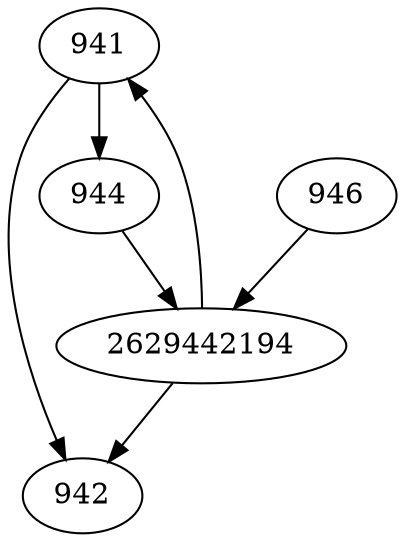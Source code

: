 strict digraph  {
941;
942;
944;
946;
2629442194;
941 -> 942;
941 -> 944;
944 -> 2629442194;
946 -> 2629442194;
2629442194 -> 942;
2629442194 -> 941;
}

